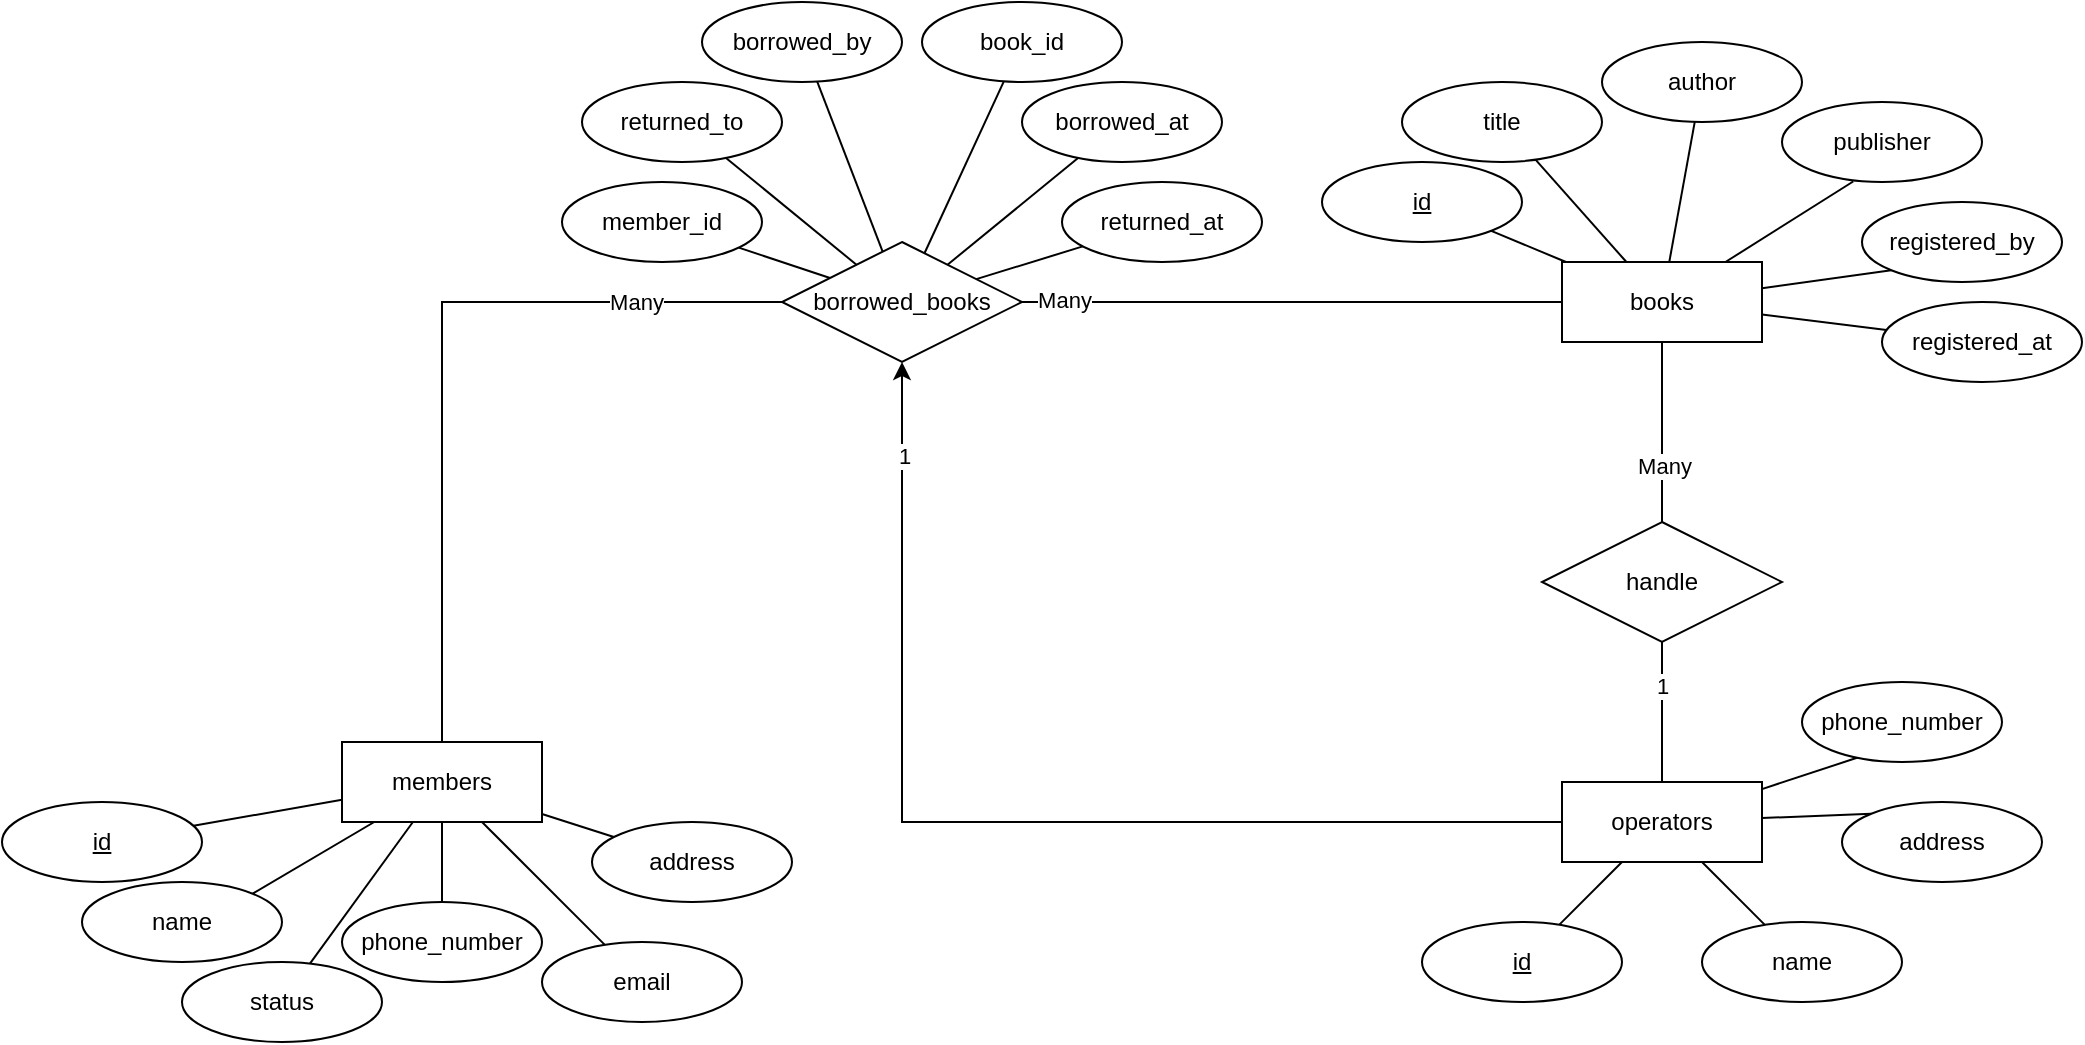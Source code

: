 <mxfile version="20.2.3" type="device"><diagram id="mEflfZ4zGU0bjMweQMer" name="Page-1"><mxGraphModel dx="1203" dy="817" grid="1" gridSize="10" guides="1" tooltips="1" connect="1" arrows="1" fold="1" page="1" pageScale="1" pageWidth="850" pageHeight="1100" math="0" shadow="0"><root><mxCell id="0"/><mxCell id="1" parent="0"/><mxCell id="oRyEZbzCLfoGYjeAIK2_-10" style="rounded=0;orthogonalLoop=1;jettySize=auto;html=1;endArrow=none;endFill=0;" parent="1" source="oRyEZbzCLfoGYjeAIK2_-1" target="oRyEZbzCLfoGYjeAIK2_-3" edge="1"><mxGeometry relative="1" as="geometry"/></mxCell><mxCell id="oRyEZbzCLfoGYjeAIK2_-12" style="edgeStyle=none;rounded=0;orthogonalLoop=1;jettySize=auto;html=1;endArrow=none;endFill=0;" parent="1" source="oRyEZbzCLfoGYjeAIK2_-1" target="oRyEZbzCLfoGYjeAIK2_-7" edge="1"><mxGeometry relative="1" as="geometry"/></mxCell><mxCell id="oRyEZbzCLfoGYjeAIK2_-13" style="edgeStyle=none;rounded=0;orthogonalLoop=1;jettySize=auto;html=1;endArrow=none;endFill=0;" parent="1" source="oRyEZbzCLfoGYjeAIK2_-1" target="oRyEZbzCLfoGYjeAIK2_-8" edge="1"><mxGeometry relative="1" as="geometry"/></mxCell><mxCell id="oRyEZbzCLfoGYjeAIK2_-14" style="edgeStyle=none;rounded=0;orthogonalLoop=1;jettySize=auto;html=1;endArrow=none;endFill=0;" parent="1" source="oRyEZbzCLfoGYjeAIK2_-1" target="oRyEZbzCLfoGYjeAIK2_-9" edge="1"><mxGeometry relative="1" as="geometry"/></mxCell><mxCell id="oRyEZbzCLfoGYjeAIK2_-15" style="edgeStyle=none;rounded=0;orthogonalLoop=1;jettySize=auto;html=1;endArrow=none;endFill=0;" parent="1" source="oRyEZbzCLfoGYjeAIK2_-1" target="oRyEZbzCLfoGYjeAIK2_-6" edge="1"><mxGeometry relative="1" as="geometry"/></mxCell><mxCell id="oRyEZbzCLfoGYjeAIK2_-43" style="edgeStyle=none;rounded=0;orthogonalLoop=1;jettySize=auto;html=1;entryX=0;entryY=0.5;entryDx=0;entryDy=0;endArrow=none;endFill=0;" parent="1" source="oRyEZbzCLfoGYjeAIK2_-1" target="oRyEZbzCLfoGYjeAIK2_-39" edge="1"><mxGeometry relative="1" as="geometry"><Array as="points"><mxPoint x="250" y="210"/></Array></mxGeometry></mxCell><mxCell id="oRyEZbzCLfoGYjeAIK2_-45" value="Many" style="edgeLabel;html=1;align=center;verticalAlign=middle;resizable=0;points=[];" parent="oRyEZbzCLfoGYjeAIK2_-43" vertex="1" connectable="0"><mxGeometry x="0.625" relative="1" as="geometry"><mxPoint as="offset"/></mxGeometry></mxCell><mxCell id="oRyEZbzCLfoGYjeAIK2_-1" value="members" style="whiteSpace=wrap;html=1;align=center;" parent="1" vertex="1"><mxGeometry x="200" y="430" width="100" height="40" as="geometry"/></mxCell><mxCell id="oRyEZbzCLfoGYjeAIK2_-3" value="id" style="ellipse;whiteSpace=wrap;html=1;align=center;fontStyle=4;" parent="1" vertex="1"><mxGeometry x="30" y="460" width="100" height="40" as="geometry"/></mxCell><mxCell id="oRyEZbzCLfoGYjeAIK2_-4" value="name" style="ellipse;whiteSpace=wrap;html=1;align=center;" parent="1" vertex="1"><mxGeometry x="70" y="500" width="100" height="40" as="geometry"/></mxCell><mxCell id="oRyEZbzCLfoGYjeAIK2_-6" value="status" style="ellipse;whiteSpace=wrap;html=1;align=center;" parent="1" vertex="1"><mxGeometry x="120" y="540" width="100" height="40" as="geometry"/></mxCell><mxCell id="oRyEZbzCLfoGYjeAIK2_-7" value="phone_number" style="ellipse;whiteSpace=wrap;html=1;align=center;" parent="1" vertex="1"><mxGeometry x="200" y="510" width="100" height="40" as="geometry"/></mxCell><mxCell id="oRyEZbzCLfoGYjeAIK2_-8" value="email" style="ellipse;whiteSpace=wrap;html=1;align=center;" parent="1" vertex="1"><mxGeometry x="300" y="530" width="100" height="40" as="geometry"/></mxCell><mxCell id="oRyEZbzCLfoGYjeAIK2_-9" value="address" style="ellipse;whiteSpace=wrap;html=1;align=center;" parent="1" vertex="1"><mxGeometry x="325" y="470" width="100" height="40" as="geometry"/></mxCell><mxCell id="oRyEZbzCLfoGYjeAIK2_-11" value="" style="endArrow=none;html=1;rounded=0;entryX=1;entryY=0;entryDx=0;entryDy=0;" parent="1" source="oRyEZbzCLfoGYjeAIK2_-1" target="oRyEZbzCLfoGYjeAIK2_-4" edge="1"><mxGeometry relative="1" as="geometry"><mxPoint x="290" y="520" as="sourcePoint"/><mxPoint x="450" y="520" as="targetPoint"/></mxGeometry></mxCell><mxCell id="oRyEZbzCLfoGYjeAIK2_-23" style="edgeStyle=none;rounded=0;orthogonalLoop=1;jettySize=auto;html=1;endArrow=none;endFill=0;" parent="1" source="oRyEZbzCLfoGYjeAIK2_-16" target="oRyEZbzCLfoGYjeAIK2_-20" edge="1"><mxGeometry relative="1" as="geometry"/></mxCell><mxCell id="oRyEZbzCLfoGYjeAIK2_-24" style="edgeStyle=none;rounded=0;orthogonalLoop=1;jettySize=auto;html=1;entryX=0;entryY=1;entryDx=0;entryDy=0;endArrow=none;endFill=0;" parent="1" source="oRyEZbzCLfoGYjeAIK2_-16" target="oRyEZbzCLfoGYjeAIK2_-21" edge="1"><mxGeometry relative="1" as="geometry"/></mxCell><mxCell id="oRyEZbzCLfoGYjeAIK2_-26" style="edgeStyle=none;rounded=0;orthogonalLoop=1;jettySize=auto;html=1;entryX=0.356;entryY=0.994;entryDx=0;entryDy=0;entryPerimeter=0;endArrow=none;endFill=0;" parent="1" source="oRyEZbzCLfoGYjeAIK2_-16" target="oRyEZbzCLfoGYjeAIK2_-22" edge="1"><mxGeometry relative="1" as="geometry"/></mxCell><mxCell id="oRyEZbzCLfoGYjeAIK2_-27" style="edgeStyle=none;rounded=0;orthogonalLoop=1;jettySize=auto;html=1;endArrow=none;endFill=0;" parent="1" source="oRyEZbzCLfoGYjeAIK2_-16" target="oRyEZbzCLfoGYjeAIK2_-19" edge="1"><mxGeometry relative="1" as="geometry"/></mxCell><mxCell id="oRyEZbzCLfoGYjeAIK2_-28" style="edgeStyle=none;rounded=0;orthogonalLoop=1;jettySize=auto;html=1;endArrow=none;endFill=0;" parent="1" source="oRyEZbzCLfoGYjeAIK2_-16" target="oRyEZbzCLfoGYjeAIK2_-18" edge="1"><mxGeometry relative="1" as="geometry"/></mxCell><mxCell id="oRyEZbzCLfoGYjeAIK2_-29" style="edgeStyle=none;rounded=0;orthogonalLoop=1;jettySize=auto;html=1;endArrow=none;endFill=0;" parent="1" source="oRyEZbzCLfoGYjeAIK2_-16" target="oRyEZbzCLfoGYjeAIK2_-17" edge="1"><mxGeometry relative="1" as="geometry"/></mxCell><mxCell id="oRyEZbzCLfoGYjeAIK2_-16" value="books" style="whiteSpace=wrap;html=1;align=center;" parent="1" vertex="1"><mxGeometry x="810" y="190" width="100" height="40" as="geometry"/></mxCell><mxCell id="oRyEZbzCLfoGYjeAIK2_-17" value="title" style="ellipse;whiteSpace=wrap;html=1;align=center;" parent="1" vertex="1"><mxGeometry x="730" y="100" width="100" height="40" as="geometry"/></mxCell><mxCell id="oRyEZbzCLfoGYjeAIK2_-18" value="id" style="ellipse;whiteSpace=wrap;html=1;align=center;fontStyle=4;" parent="1" vertex="1"><mxGeometry x="690" y="140" width="100" height="40" as="geometry"/></mxCell><mxCell id="oRyEZbzCLfoGYjeAIK2_-19" value="author" style="ellipse;whiteSpace=wrap;html=1;align=center;" parent="1" vertex="1"><mxGeometry x="830" y="80" width="100" height="40" as="geometry"/></mxCell><mxCell id="oRyEZbzCLfoGYjeAIK2_-20" value="registered_at" style="ellipse;whiteSpace=wrap;html=1;align=center;" parent="1" vertex="1"><mxGeometry x="970" y="210" width="100" height="40" as="geometry"/></mxCell><mxCell id="oRyEZbzCLfoGYjeAIK2_-21" value="registered_by" style="ellipse;whiteSpace=wrap;html=1;align=center;" parent="1" vertex="1"><mxGeometry x="960" y="160" width="100" height="40" as="geometry"/></mxCell><mxCell id="oRyEZbzCLfoGYjeAIK2_-22" value="publisher" style="ellipse;whiteSpace=wrap;html=1;align=center;" parent="1" vertex="1"><mxGeometry x="920" y="110" width="100" height="40" as="geometry"/></mxCell><mxCell id="oRyEZbzCLfoGYjeAIK2_-35" style="edgeStyle=none;rounded=0;orthogonalLoop=1;jettySize=auto;html=1;endArrow=none;endFill=0;" parent="1" source="oRyEZbzCLfoGYjeAIK2_-30" target="oRyEZbzCLfoGYjeAIK2_-31" edge="1"><mxGeometry relative="1" as="geometry"/></mxCell><mxCell id="oRyEZbzCLfoGYjeAIK2_-36" style="edgeStyle=none;rounded=0;orthogonalLoop=1;jettySize=auto;html=1;endArrow=none;endFill=0;" parent="1" source="oRyEZbzCLfoGYjeAIK2_-30" target="oRyEZbzCLfoGYjeAIK2_-32" edge="1"><mxGeometry relative="1" as="geometry"/></mxCell><mxCell id="oRyEZbzCLfoGYjeAIK2_-37" style="edgeStyle=none;rounded=0;orthogonalLoop=1;jettySize=auto;html=1;entryX=0;entryY=0;entryDx=0;entryDy=0;endArrow=none;endFill=0;" parent="1" source="oRyEZbzCLfoGYjeAIK2_-30" target="oRyEZbzCLfoGYjeAIK2_-33" edge="1"><mxGeometry relative="1" as="geometry"/></mxCell><mxCell id="oRyEZbzCLfoGYjeAIK2_-38" style="edgeStyle=none;rounded=0;orthogonalLoop=1;jettySize=auto;html=1;entryX=0.294;entryY=0.932;entryDx=0;entryDy=0;endArrow=none;endFill=0;entryPerimeter=0;" parent="1" source="oRyEZbzCLfoGYjeAIK2_-30" target="oRyEZbzCLfoGYjeAIK2_-34" edge="1"><mxGeometry relative="1" as="geometry"/></mxCell><mxCell id="oRyEZbzCLfoGYjeAIK2_-52" style="edgeStyle=none;rounded=0;orthogonalLoop=1;jettySize=auto;html=1;entryX=0.5;entryY=1;entryDx=0;entryDy=0;endArrow=none;endFill=0;" parent="1" source="oRyEZbzCLfoGYjeAIK2_-30" target="oRyEZbzCLfoGYjeAIK2_-51" edge="1"><mxGeometry relative="1" as="geometry"/></mxCell><mxCell id="oRyEZbzCLfoGYjeAIK2_-55" value="1" style="edgeLabel;html=1;align=center;verticalAlign=middle;resizable=0;points=[];" parent="oRyEZbzCLfoGYjeAIK2_-52" vertex="1" connectable="0"><mxGeometry x="0.39" relative="1" as="geometry"><mxPoint as="offset"/></mxGeometry></mxCell><mxCell id="zYWS0t_5pRUjEYBcvZYz-2" style="edgeStyle=orthogonalEdgeStyle;rounded=0;orthogonalLoop=1;jettySize=auto;html=1;entryX=0.5;entryY=1;entryDx=0;entryDy=0;" edge="1" parent="1" source="oRyEZbzCLfoGYjeAIK2_-30" target="oRyEZbzCLfoGYjeAIK2_-39"><mxGeometry relative="1" as="geometry"/></mxCell><mxCell id="zYWS0t_5pRUjEYBcvZYz-3" value="1" style="edgeLabel;html=1;align=center;verticalAlign=middle;resizable=0;points=[];" vertex="1" connectable="0" parent="zYWS0t_5pRUjEYBcvZYz-2"><mxGeometry x="0.832" y="-1" relative="1" as="geometry"><mxPoint as="offset"/></mxGeometry></mxCell><mxCell id="oRyEZbzCLfoGYjeAIK2_-30" value="operators" style="whiteSpace=wrap;html=1;align=center;" parent="1" vertex="1"><mxGeometry x="810" y="450" width="100" height="40" as="geometry"/></mxCell><mxCell id="oRyEZbzCLfoGYjeAIK2_-31" value="id" style="ellipse;whiteSpace=wrap;html=1;align=center;fontStyle=4;" parent="1" vertex="1"><mxGeometry x="740" y="520" width="100" height="40" as="geometry"/></mxCell><mxCell id="oRyEZbzCLfoGYjeAIK2_-32" value="name" style="ellipse;whiteSpace=wrap;html=1;align=center;" parent="1" vertex="1"><mxGeometry x="880" y="520" width="100" height="40" as="geometry"/></mxCell><mxCell id="oRyEZbzCLfoGYjeAIK2_-33" value="address" style="ellipse;whiteSpace=wrap;html=1;align=center;" parent="1" vertex="1"><mxGeometry x="950" y="460" width="100" height="40" as="geometry"/></mxCell><mxCell id="oRyEZbzCLfoGYjeAIK2_-34" value="phone_number" style="ellipse;whiteSpace=wrap;html=1;align=center;" parent="1" vertex="1"><mxGeometry x="930" y="400" width="100" height="40" as="geometry"/></mxCell><mxCell id="oRyEZbzCLfoGYjeAIK2_-44" style="edgeStyle=none;rounded=0;orthogonalLoop=1;jettySize=auto;html=1;entryX=0;entryY=0.5;entryDx=0;entryDy=0;endArrow=none;endFill=0;exitX=1;exitY=0.5;exitDx=0;exitDy=0;" parent="1" source="oRyEZbzCLfoGYjeAIK2_-39" target="oRyEZbzCLfoGYjeAIK2_-16" edge="1"><mxGeometry relative="1" as="geometry"/></mxCell><mxCell id="oRyEZbzCLfoGYjeAIK2_-46" value="Many" style="edgeLabel;html=1;align=center;verticalAlign=middle;resizable=0;points=[];" parent="oRyEZbzCLfoGYjeAIK2_-44" vertex="1" connectable="0"><mxGeometry x="-0.846" y="1" relative="1" as="geometry"><mxPoint as="offset"/></mxGeometry></mxCell><mxCell id="oRyEZbzCLfoGYjeAIK2_-49" style="edgeStyle=none;rounded=0;orthogonalLoop=1;jettySize=auto;html=1;endArrow=none;endFill=0;" parent="1" source="oRyEZbzCLfoGYjeAIK2_-39" target="oRyEZbzCLfoGYjeAIK2_-47" edge="1"><mxGeometry relative="1" as="geometry"/></mxCell><mxCell id="oRyEZbzCLfoGYjeAIK2_-50" style="edgeStyle=none;rounded=0;orthogonalLoop=1;jettySize=auto;html=1;endArrow=none;endFill=0;" parent="1" source="oRyEZbzCLfoGYjeAIK2_-39" target="oRyEZbzCLfoGYjeAIK2_-48" edge="1"><mxGeometry relative="1" as="geometry"/></mxCell><mxCell id="zYWS0t_5pRUjEYBcvZYz-6" style="rounded=0;orthogonalLoop=1;jettySize=auto;html=1;endArrow=none;endFill=0;" edge="1" parent="1" source="oRyEZbzCLfoGYjeAIK2_-39" target="zYWS0t_5pRUjEYBcvZYz-4"><mxGeometry relative="1" as="geometry"/></mxCell><mxCell id="zYWS0t_5pRUjEYBcvZYz-7" style="edgeStyle=none;rounded=0;orthogonalLoop=1;jettySize=auto;html=1;endArrow=none;endFill=0;" edge="1" parent="1" source="oRyEZbzCLfoGYjeAIK2_-39" target="zYWS0t_5pRUjEYBcvZYz-5"><mxGeometry relative="1" as="geometry"/></mxCell><mxCell id="oRyEZbzCLfoGYjeAIK2_-39" value="borrowed_books" style="shape=rhombus;perimeter=rhombusPerimeter;whiteSpace=wrap;html=1;align=center;" parent="1" vertex="1"><mxGeometry x="420" y="180" width="120" height="60" as="geometry"/></mxCell><mxCell id="oRyEZbzCLfoGYjeAIK2_-47" value="member_id" style="ellipse;whiteSpace=wrap;html=1;align=center;" parent="1" vertex="1"><mxGeometry x="310" y="150" width="100" height="40" as="geometry"/></mxCell><mxCell id="oRyEZbzCLfoGYjeAIK2_-48" value="borrowed_at" style="ellipse;whiteSpace=wrap;html=1;align=center;" parent="1" vertex="1"><mxGeometry x="540" y="100" width="100" height="40" as="geometry"/></mxCell><mxCell id="oRyEZbzCLfoGYjeAIK2_-53" style="edgeStyle=none;rounded=0;orthogonalLoop=1;jettySize=auto;html=1;endArrow=none;endFill=0;" parent="1" source="oRyEZbzCLfoGYjeAIK2_-51" target="oRyEZbzCLfoGYjeAIK2_-16" edge="1"><mxGeometry relative="1" as="geometry"/></mxCell><mxCell id="oRyEZbzCLfoGYjeAIK2_-54" value="Many" style="edgeLabel;html=1;align=center;verticalAlign=middle;resizable=0;points=[];" parent="oRyEZbzCLfoGYjeAIK2_-53" vertex="1" connectable="0"><mxGeometry x="-0.367" y="-1" relative="1" as="geometry"><mxPoint as="offset"/></mxGeometry></mxCell><mxCell id="oRyEZbzCLfoGYjeAIK2_-51" value="handle" style="shape=rhombus;perimeter=rhombusPerimeter;whiteSpace=wrap;html=1;align=center;" parent="1" vertex="1"><mxGeometry x="800" y="320" width="120" height="60" as="geometry"/></mxCell><mxCell id="oRyEZbzCLfoGYjeAIK2_-59" style="edgeStyle=none;rounded=0;orthogonalLoop=1;jettySize=auto;html=1;endArrow=none;endFill=0;" parent="1" source="oRyEZbzCLfoGYjeAIK2_-56" target="oRyEZbzCLfoGYjeAIK2_-39" edge="1"><mxGeometry relative="1" as="geometry"/></mxCell><mxCell id="oRyEZbzCLfoGYjeAIK2_-56" value="returned_to" style="ellipse;whiteSpace=wrap;html=1;align=center;" parent="1" vertex="1"><mxGeometry x="320" y="100" width="100" height="40" as="geometry"/></mxCell><mxCell id="oRyEZbzCLfoGYjeAIK2_-60" style="edgeStyle=none;rounded=0;orthogonalLoop=1;jettySize=auto;html=1;endArrow=none;endFill=0;" parent="1" source="oRyEZbzCLfoGYjeAIK2_-57" target="oRyEZbzCLfoGYjeAIK2_-39" edge="1"><mxGeometry relative="1" as="geometry"/></mxCell><mxCell id="oRyEZbzCLfoGYjeAIK2_-57" value="returned_at" style="ellipse;whiteSpace=wrap;html=1;align=center;" parent="1" vertex="1"><mxGeometry x="560" y="150" width="100" height="40" as="geometry"/></mxCell><mxCell id="zYWS0t_5pRUjEYBcvZYz-4" value="borrowed_by" style="ellipse;whiteSpace=wrap;html=1;align=center;" vertex="1" parent="1"><mxGeometry x="380" y="60" width="100" height="40" as="geometry"/></mxCell><mxCell id="zYWS0t_5pRUjEYBcvZYz-5" value="book_id" style="ellipse;whiteSpace=wrap;html=1;align=center;" vertex="1" parent="1"><mxGeometry x="490" y="60" width="100" height="40" as="geometry"/></mxCell></root></mxGraphModel></diagram></mxfile>
